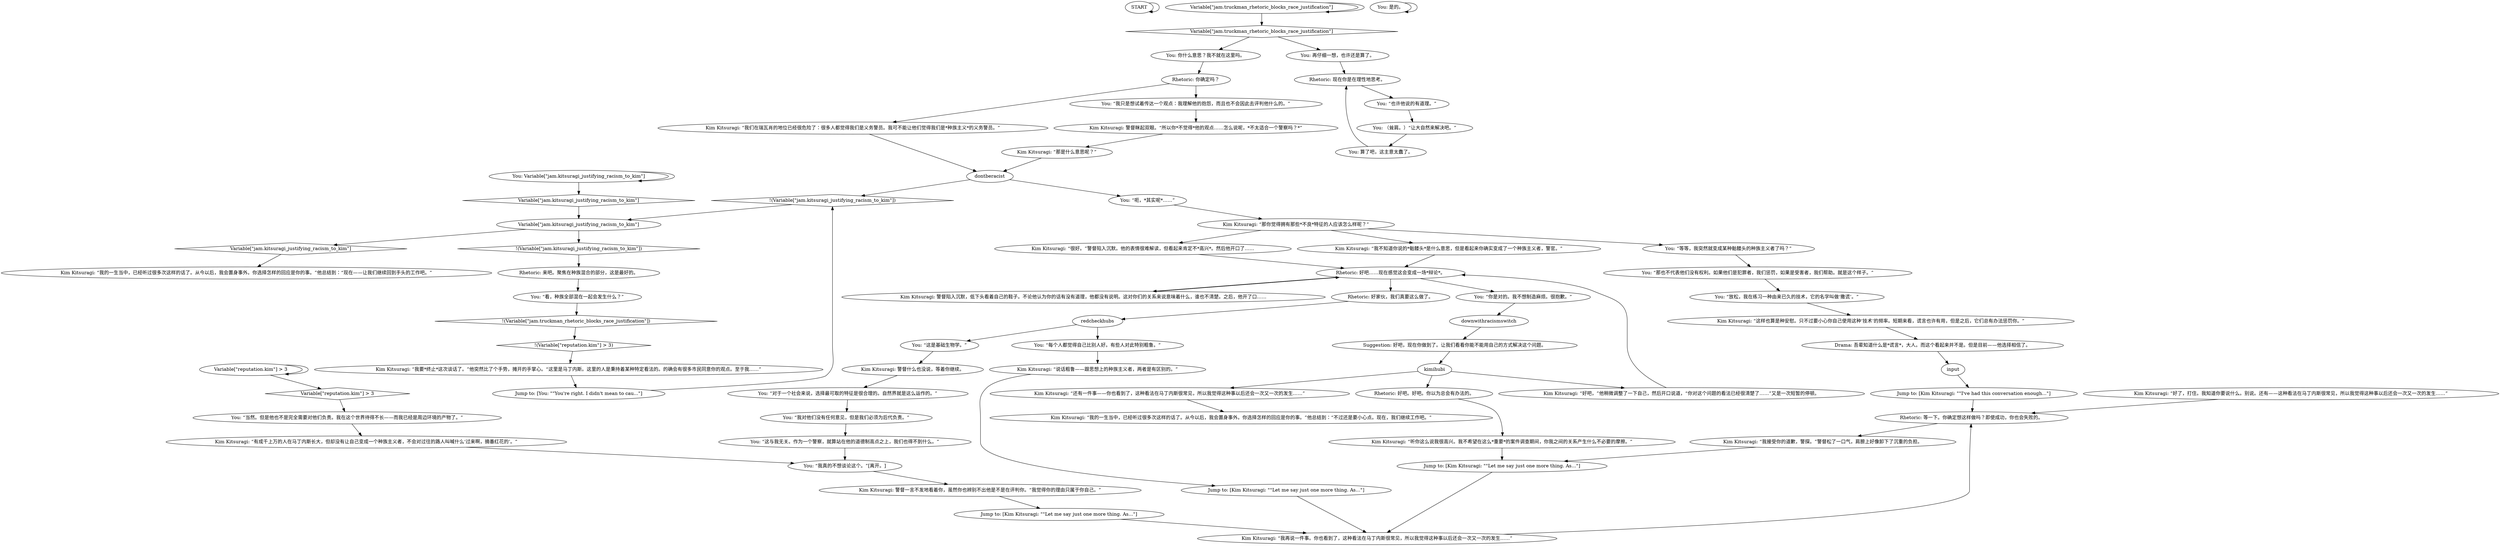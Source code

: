 # KIM SWITCH / RACIST KITSURAGI
# Dialogue about if you are down the racism. Triggers some distance after leaving the lorry driver (it's hooked up to the Kim switchboard).
# ==================================================
digraph G {
	  0 [label="START"];
	  1 [label="input"];
	  2 [label="Kim Kitsuragi: “还有一件事——你也看到了，这种看法在马丁内斯很常见，所以我觉得这种事以后还会一次又一次的发生……”"];
	  3 [label="You: “放松，我在练习一种由来已久的技术，它的名字叫做‘撒谎’。”"];
	  4 [label="Kim Kitsuragi: 警督陷入沉默，低下头看着自己的鞋子。不论他认为你的话有没有道理，他都没有说明。这对你们的关系来说意味着什么，谁也不清楚。之后，他开了口……"];
	  5 [label="You: “这与我无关。作为一个警察，就算站在他的道德制高点之上，我们也得不到什么。”"];
	  6 [label="Kim Kitsuragi: “很好。”警督陷入沉默。他的表情很难解读，但看起来肯定不*高兴*。然后他开口了……"];
	  7 [label="You: “等等，我突然就变成某种骷髅头的种族主义者了吗？”"];
	  8 [label="You: “我对他们没有任何意见，但是我们必须为后代负责。”"];
	  9 [label="Kim Kitsuragi: “那你觉得拥有那些*不良*特征的人应该怎么样呢？”"];
	  10 [label="Rhetoric: 等一下。你确定想这样做吗？即使成功，你也会失败的。"];
	  11 [label="Kim Kitsuragi: “我的一生当中，已经听过很多次这样的话了。从今以后，我会置身事外。你选择怎样的回应是你的事。”他总结到：“现在——让我们继续回到手头的工作吧。”"];
	  12 [label="Rhetoric: 好家伙，我们真要这么做了。"];
	  13 [label="You: “当然。但是他也不是完全需要对他们负责。我在这个世界待得不长——而我已经是周边环境的产物了。”"];
	  14 [label="Kim Kitsuragi: “我接受你的道歉，警探。”警督松了一口气，肩膀上好像卸下了沉重的负担。"];
	  15 [label="Variable[\"jam.truckman_rhetoric_blocks_race_justification\"]"];
	  16 [label="Variable[\"jam.truckman_rhetoric_blocks_race_justification\"]", shape=diamond];
	  17 [label="!(Variable[\"jam.truckman_rhetoric_blocks_race_justification\"])", shape=diamond];
	  18 [label="Kim Kitsuragi: “我要*终止*这次谈话了。”他突然比了个手势，摊开的手掌心。“这里是马丁内斯。这里的人是秉持着某种特定看法的。的确会有很多市民同意你的观点。至于我……”"];
	  19 [label="Kim Kitsuragi: “听你这么说我很高兴。我不希望在这么*重要*的案件调查期间，你我之间的关系产生什么不必要的摩擦。”"];
	  20 [label="You: “那也不代表他们没有权利。如果他们是犯罪者，我们惩罚，如果是受害者，我们帮助。就是这个样子。”"];
	  21 [label="Kim Kitsuragi: “我不知道你说的*骷髅头*是什么意思，但是看起来你确实变成了一个种族主义者，警官。”"];
	  22 [label="You: （耸肩。）“让大自然来解决吧。”"];
	  23 [label="Kim Kitsuragi: “那是什么意思呢？”"];
	  24 [label="Rhetoric: 好吧……现在感觉这会变成一场*辩论*。"];
	  25 [label="Jump to: [Kim Kitsuragi: \"\"Let me say just one more thing. As...\"]"];
	  26 [label="Rhetoric: 好吧。好吧。你以为总会有办法的。"];
	  27 [label="You: “我真的不想谈论这个。”[离开。]"];
	  28 [label="Kim Kitsuragi: “我们在瑞瓦肖的地位已经很危险了：很多人都觉得我们是义务警员。我可不能让他们觉得我们是*种族主义*的义务警员。”"];
	  29 [label="You: 算了吧，这主意太蠢了。"];
	  30 [label="Kim Kitsuragi: “好吧，”他稍微调整了一下自己，然后开口说道，“你对这个问题的看法已经很清楚了……”又是一次短暂的停顿。"];
	  31 [label="You: “我只是想试着传达一个观点：我理解他的抱怨，而且也不会因此去评判他什么的。”"];
	  32 [label="You: 是的。"];
	  33 [label="You: Variable[\"jam.kitsuragi_justifying_racism_to_kim\"]"];
	  34 [label="Variable[\"jam.kitsuragi_justifying_racism_to_kim\"]", shape=diamond];
	  35 [label="!(Variable[\"jam.kitsuragi_justifying_racism_to_kim\"])", shape=diamond];
	  36 [label="You: “你是对的。我不想制造麻烦。很抱歉。”"];
	  37 [label="You: “也许他说的有道理。”"];
	  38 [label="Jump to: [You: \"\"You're right. I didn't mean to cau...\"]"];
	  39 [label="Jump to: [Kim Kitsuragi: \"\"I've had this conversation enough...\"]"];
	  40 [label="downwithracismswitch"];
	  41 [label="Variable[\"reputation.kim\"] > 3"];
	  42 [label="Variable[\"reputation.kim\"] > 3", shape=diamond];
	  43 [label="!(Variable[\"reputation.kim\"] > 3)", shape=diamond];
	  44 [label="Kim Kitsuragi: “好了，打住。我知道你要说什么。别说。还有——这种看法在马丁内斯很常见，所以我觉得这种事以后还会一次又一次的发生……”"];
	  45 [label="You: “看，种族全部混在一起会发生什么？”"];
	  46 [label="Kim Kitsuragi: 警督眯起双眼。“所以你*不觉得*他的观点……怎么说呢，*不太适合一个警察吗？*”"];
	  47 [label="Kim Kitsuragi: 警督一言不发地看着你，虽然你也辨别不出他是不是在评判你。“我觉得你的理由只属于你自己。”"];
	  48 [label="Kim Kitsuragi: “有成千上万的人在马丁内斯长大，但却没有让自己变成一个种族主义者，不会对过往的路人叫喊什么‘过来啊，摘番红花的’。”"];
	  49 [label="Kim Kitsuragi: “这样也算是种安慰。只不过要小心你自己使用这种‘技术’的频率。短期来看，谎言也许有用，但是之后，它们总有办法惩罚你。”"];
	  50 [label="Jump to: [Kim Kitsuragi: \"\"Let me say just one more thing. As...\"]"];
	  51 [label="You: 你什么意思？我不就在这里吗。"];
	  52 [label="Kim Kitsuragi: 警督什么也没说，等着你继续。"];
	  53 [label="Kim Kitsuragi: “我的一生当中，已经听过很多次这样的话了。从今以后，我会置身事外。你选择怎样的回应是你的事。”他总结到：“不过还是要小心点。现在，我们继续工作吧。”"];
	  54 [label="You: “这是基础生物学。”"];
	  55 [label="Rhetoric: 来吧。聚焦在种族混合的部分，这是最好的。"];
	  56 [label="kimihubi"];
	  57 [label="dontberacist"];
	  58 [label="You: “对于一个社会来说，选择最可取的特征是很合理的。自然界就是这么运作的。”"];
	  59 [label="Kim Kitsuragi: “我再说一件事。你也看到了，这种看法在马丁内斯很常见，所以我觉得这种事以后还会一次又一次的发生……”"];
	  60 [label="Jump to: [Kim Kitsuragi: \"\"Let me say just one more thing. As...\"]"];
	  61 [label="Variable[\"jam.kitsuragi_justifying_racism_to_kim\"]"];
	  62 [label="Variable[\"jam.kitsuragi_justifying_racism_to_kim\"]", shape=diamond];
	  63 [label="!(Variable[\"jam.kitsuragi_justifying_racism_to_kim\"])", shape=diamond];
	  64 [label="redcheckhubs"];
	  65 [label="You: “呃，*其实呢*……”"];
	  66 [label="You: 再仔细一想，也许还是算了。"];
	  67 [label="Kim Kitsuragi: “说话粗鲁——跟思想上的种族主义者，两者是有区别的。”"];
	  68 [label="Drama: 吾辈知道什么是*谎言*，大人。而这个看起来并不是。但是目前——他选择相信了。"];
	  69 [label="You: “每个人都觉得自己比别人好。有些人对此特别粗鲁。”"];
	  70 [label="Suggestion: 好吧，现在你做到了。让我们看看你能不能用自己的方式解决这个问题。"];
	  71 [label="Rhetoric: 现在你是在理性地思考。"];
	  72 [label="Rhetoric: 你确定吗？"];
	  0 -> 0
	  1 -> 39
	  2 -> 53
	  3 -> 49
	  4 -> 24
	  5 -> 27
	  6 -> 24
	  7 -> 20
	  8 -> 5
	  9 -> 21
	  9 -> 6
	  9 -> 7
	  10 -> 14
	  12 -> 64
	  13 -> 48
	  14 -> 60
	  15 -> 16
	  15 -> 15
	  16 -> 66
	  16 -> 51
	  17 -> 43
	  18 -> 38
	  19 -> 60
	  20 -> 3
	  21 -> 24
	  22 -> 29
	  23 -> 57
	  24 -> 4
	  24 -> 12
	  24 -> 36
	  25 -> 59
	  26 -> 19
	  27 -> 47
	  28 -> 57
	  29 -> 71
	  30 -> 24
	  31 -> 46
	  32 -> 32
	  33 -> 33
	  33 -> 34
	  34 -> 61
	  35 -> 61
	  36 -> 40
	  37 -> 22
	  38 -> 35
	  39 -> 10
	  40 -> 70
	  41 -> 41
	  41 -> 42
	  42 -> 13
	  43 -> 18
	  44 -> 10
	  45 -> 17
	  46 -> 23
	  47 -> 50
	  48 -> 27
	  49 -> 68
	  50 -> 59
	  51 -> 72
	  52 -> 58
	  54 -> 52
	  55 -> 45
	  56 -> 2
	  56 -> 26
	  56 -> 30
	  57 -> 65
	  57 -> 35
	  58 -> 8
	  59 -> 10
	  60 -> 59
	  61 -> 62
	  61 -> 63
	  62 -> 11
	  63 -> 55
	  64 -> 69
	  64 -> 54
	  65 -> 9
	  66 -> 71
	  67 -> 25
	  68 -> 1
	  69 -> 67
	  70 -> 56
	  71 -> 37
	  72 -> 28
	  72 -> 31
}

